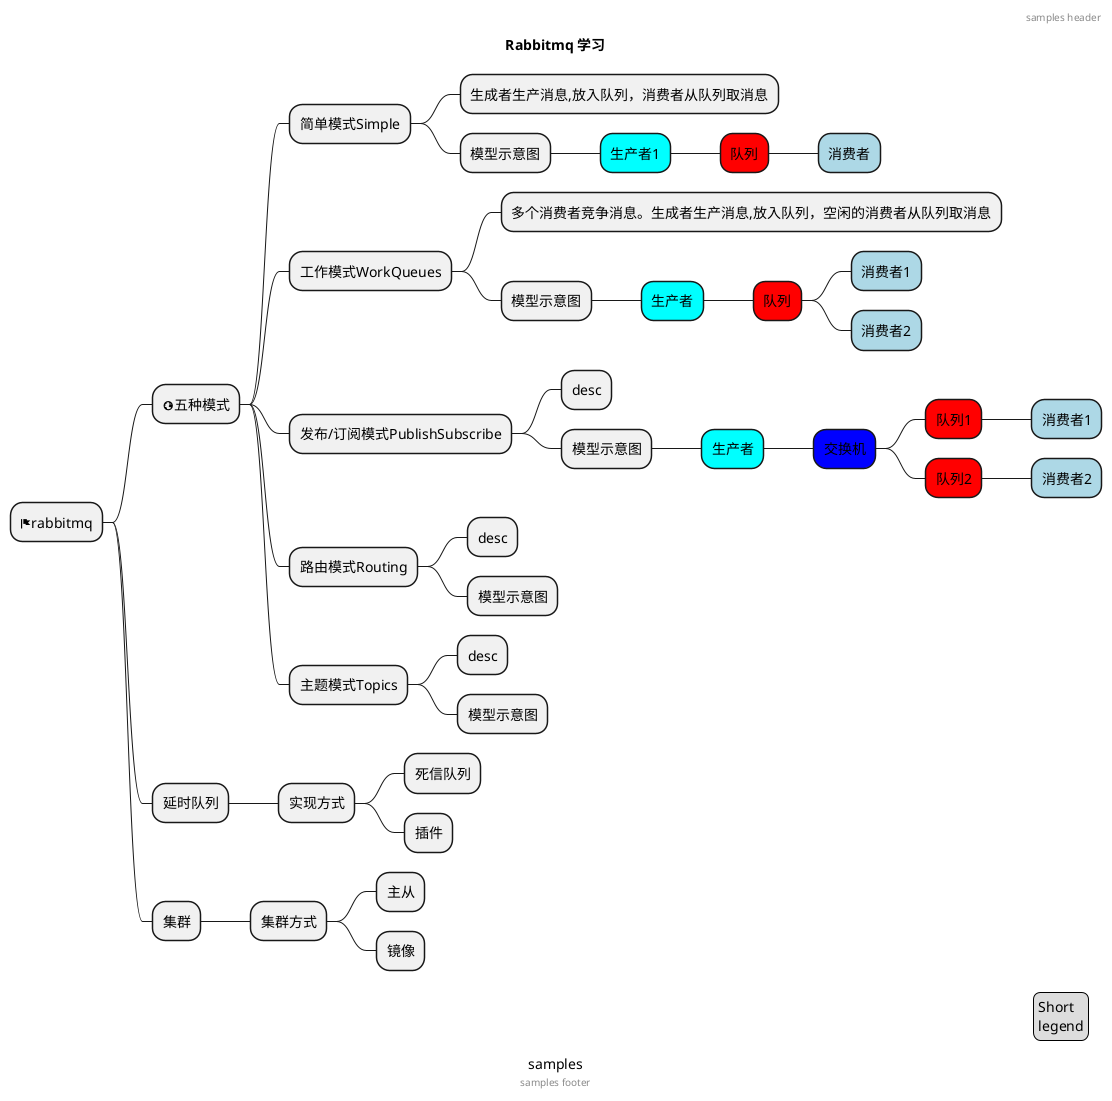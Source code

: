 @startmindmap
'https://plantuml.com/mindmap-diagram
<style>
mindmapDiagram {
  .green {
    BackgroundColor lightgreen
  }
  .blue {
    BackgroundColor blue
  }
  .lightblue {
      BackgroundColor lightblue
   }
  .red {
      BackgroundColor red
   }
  .aqua {
         BackgroundColor aqua
   }
}
</style>

caption samples
title Rabbitmq 学习

* <&flag>rabbitmq
** <&globe>五种模式

*** 简单模式Simple
**** 生成者生产消息,放入队列，消费者从队列取消息
**** 模型示意图
***** 生产者1<<aqua>>
****** 队列<<red>>
******* 消费者<<lightblue>>

*** 工作模式WorkQueues
**** 多个消费者竞争消息。生成者生产消息,放入队列，空闲的消费者从队列取消息
**** 模型示意图
***** 生产者<<aqua>>
****** 队列<<red>>
******* 消费者1<<lightblue>>
******* 消费者2<<lightblue>>

*** 发布/订阅模式PublishSubscribe
**** desc
**** 模型示意图
***** 生产者<<aqua>>
****** 交换机<<blue>>
******* 队列1<<red>>
******** 消费者1<<lightblue>>
******* 队列2<<red>>
******** 消费者2<<lightblue>>

*** 路由模式Routing
**** desc
**** 模型示意图

*** 主题模式Topics
**** desc
**** 模型示意图

** 延时队列
*** 实现方式
**** 死信队列
**** 插件

** 集群
*** 集群方式
**** 主从
**** 镜像

header
samples header
endheader

center footer samples footer

legend right
  Short
  legend
endlegend
@endmindmap
